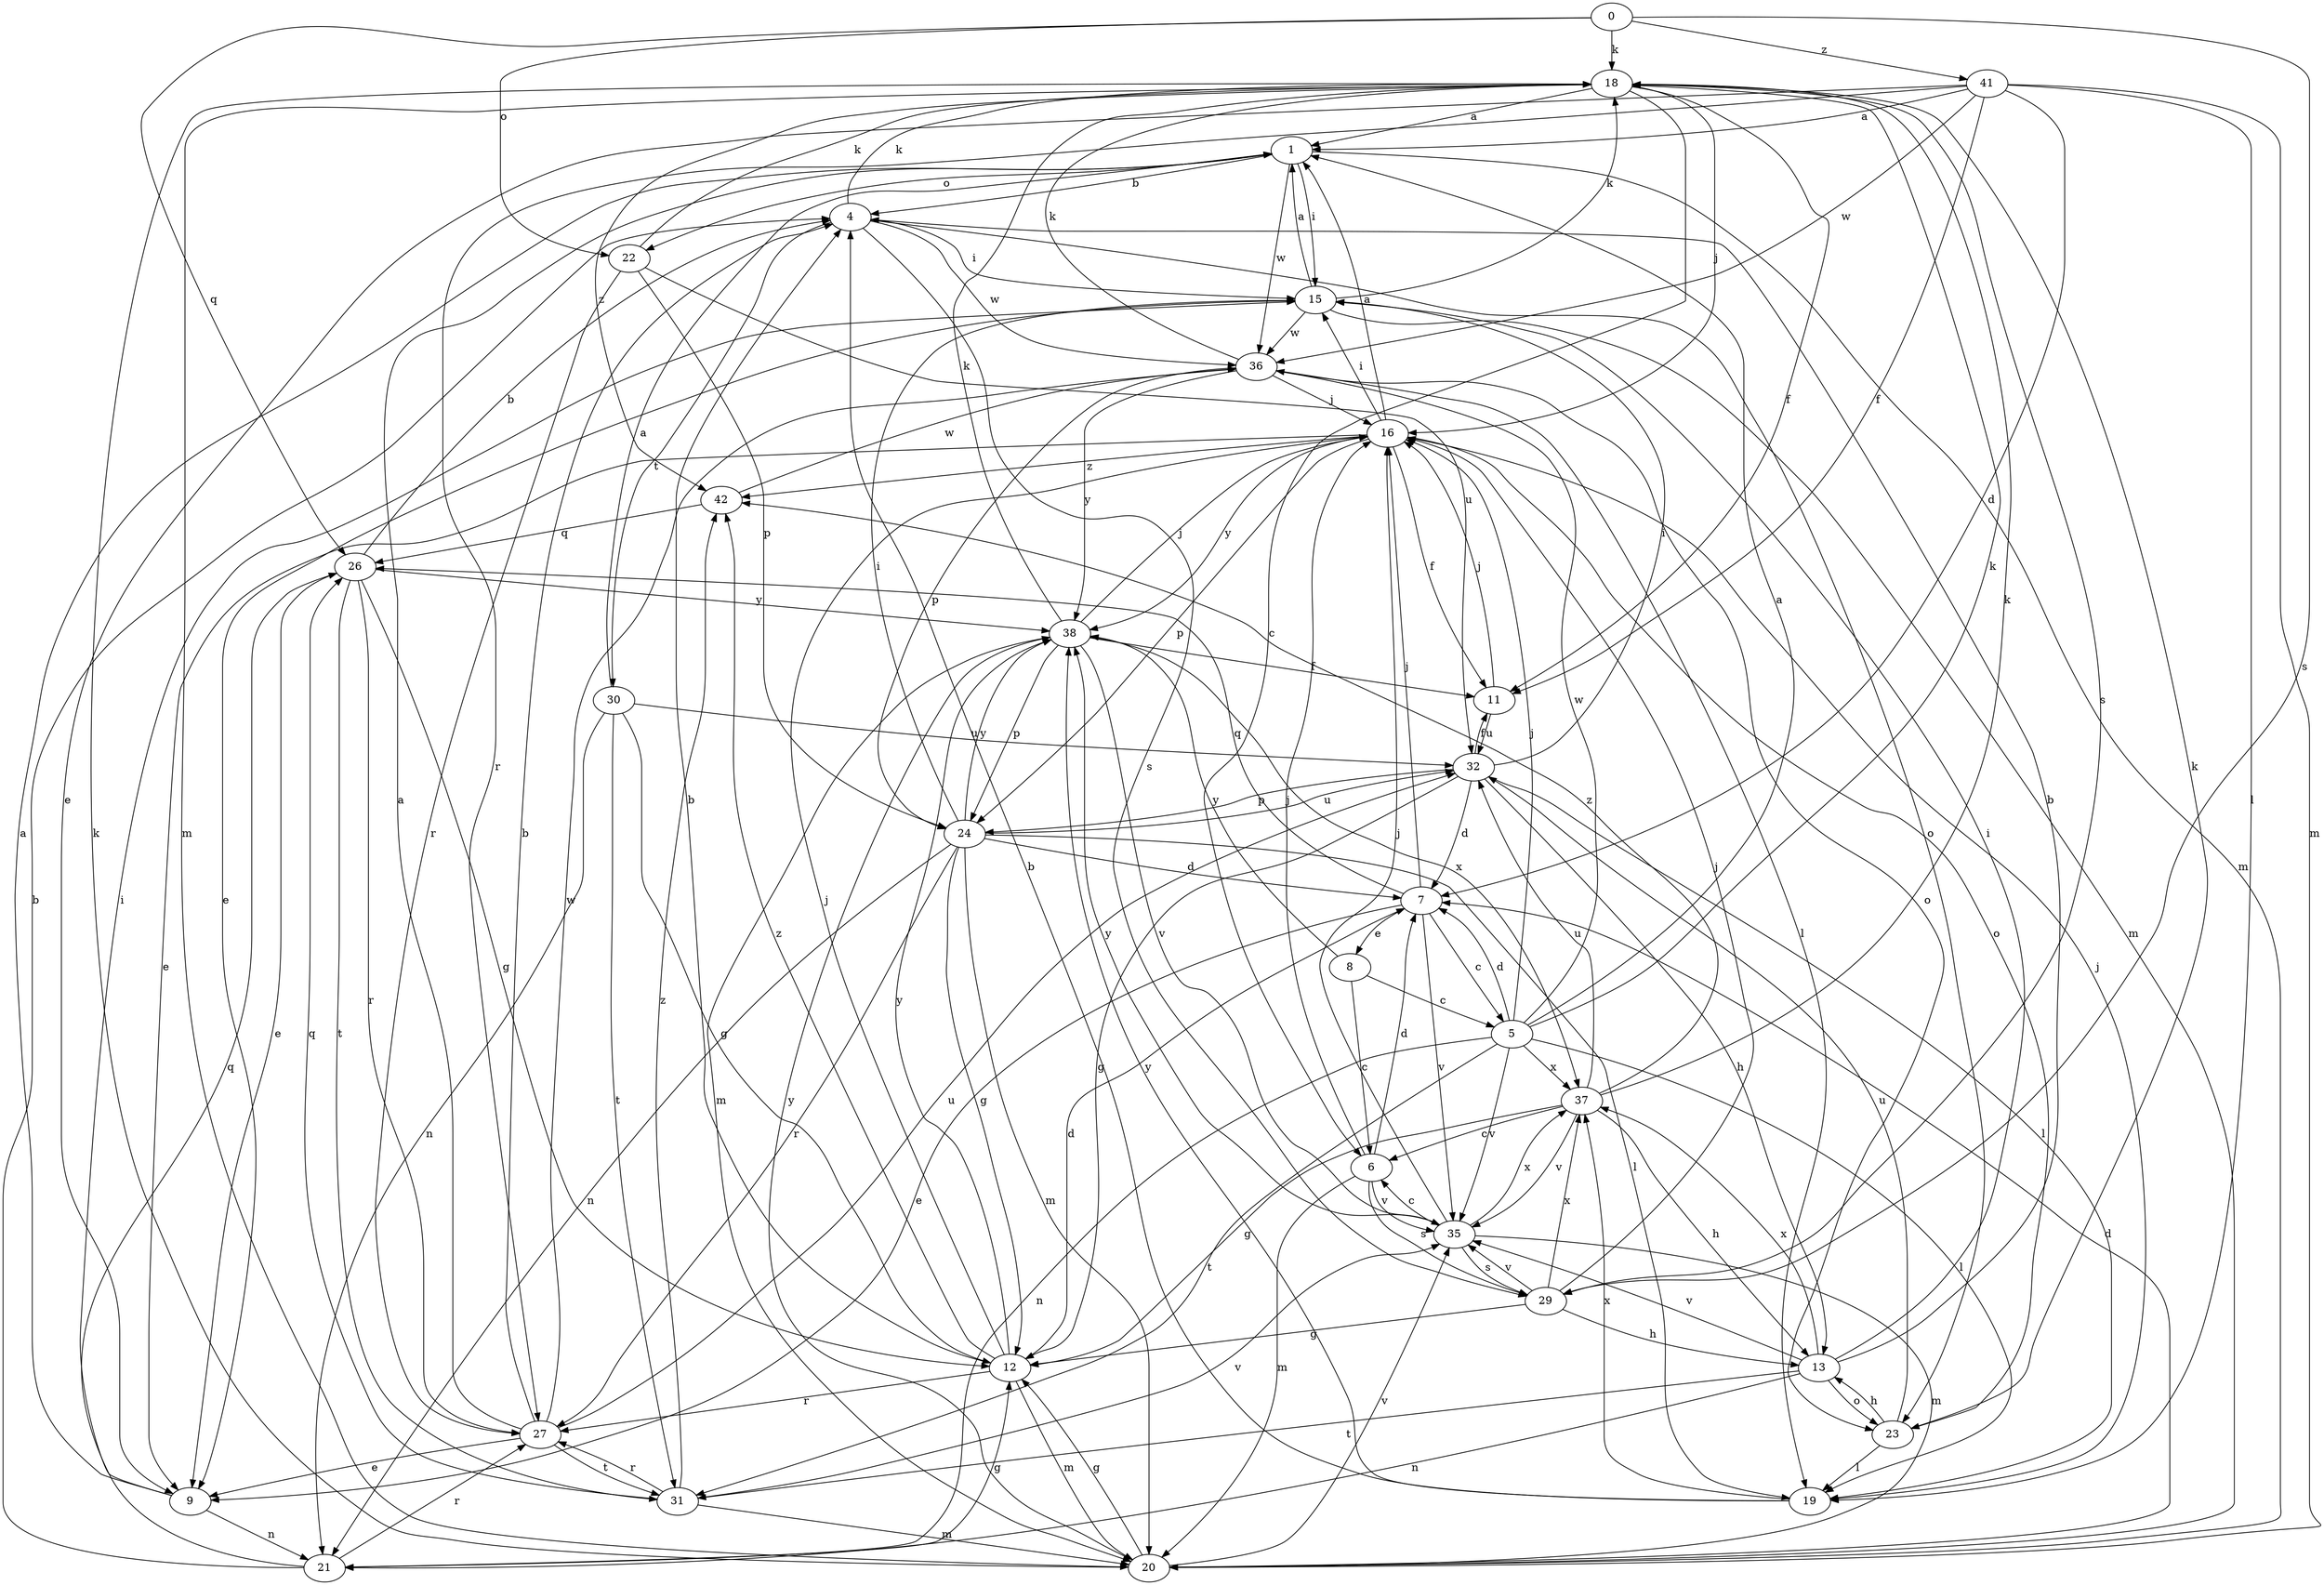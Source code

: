 strict digraph  {
0;
1;
4;
5;
6;
7;
8;
9;
11;
12;
13;
15;
16;
18;
19;
20;
21;
22;
23;
24;
26;
27;
29;
30;
31;
32;
35;
36;
37;
38;
41;
42;
0 -> 18  [label=k];
0 -> 22  [label=o];
0 -> 26  [label=q];
0 -> 29  [label=s];
0 -> 41  [label=z];
1 -> 4  [label=b];
1 -> 15  [label=i];
1 -> 20  [label=m];
1 -> 22  [label=o];
1 -> 36  [label=w];
4 -> 15  [label=i];
4 -> 18  [label=k];
4 -> 23  [label=o];
4 -> 29  [label=s];
4 -> 30  [label=t];
4 -> 36  [label=w];
5 -> 1  [label=a];
5 -> 7  [label=d];
5 -> 16  [label=j];
5 -> 18  [label=k];
5 -> 19  [label=l];
5 -> 21  [label=n];
5 -> 31  [label=t];
5 -> 35  [label=v];
5 -> 36  [label=w];
5 -> 37  [label=x];
6 -> 7  [label=d];
6 -> 16  [label=j];
6 -> 20  [label=m];
6 -> 29  [label=s];
6 -> 35  [label=v];
7 -> 5  [label=c];
7 -> 8  [label=e];
7 -> 9  [label=e];
7 -> 16  [label=j];
7 -> 26  [label=q];
7 -> 35  [label=v];
8 -> 5  [label=c];
8 -> 6  [label=c];
8 -> 38  [label=y];
9 -> 1  [label=a];
9 -> 15  [label=i];
9 -> 21  [label=n];
11 -> 16  [label=j];
11 -> 32  [label=u];
12 -> 4  [label=b];
12 -> 7  [label=d];
12 -> 16  [label=j];
12 -> 20  [label=m];
12 -> 27  [label=r];
12 -> 38  [label=y];
12 -> 42  [label=z];
13 -> 4  [label=b];
13 -> 15  [label=i];
13 -> 21  [label=n];
13 -> 23  [label=o];
13 -> 31  [label=t];
13 -> 35  [label=v];
13 -> 37  [label=x];
15 -> 1  [label=a];
15 -> 9  [label=e];
15 -> 18  [label=k];
15 -> 20  [label=m];
15 -> 36  [label=w];
16 -> 1  [label=a];
16 -> 9  [label=e];
16 -> 11  [label=f];
16 -> 15  [label=i];
16 -> 23  [label=o];
16 -> 24  [label=p];
16 -> 38  [label=y];
16 -> 42  [label=z];
18 -> 1  [label=a];
18 -> 6  [label=c];
18 -> 11  [label=f];
18 -> 16  [label=j];
18 -> 20  [label=m];
18 -> 29  [label=s];
18 -> 42  [label=z];
19 -> 4  [label=b];
19 -> 16  [label=j];
19 -> 37  [label=x];
19 -> 38  [label=y];
20 -> 7  [label=d];
20 -> 12  [label=g];
20 -> 18  [label=k];
20 -> 35  [label=v];
20 -> 38  [label=y];
21 -> 4  [label=b];
21 -> 12  [label=g];
21 -> 26  [label=q];
21 -> 27  [label=r];
22 -> 18  [label=k];
22 -> 24  [label=p];
22 -> 27  [label=r];
22 -> 32  [label=u];
23 -> 13  [label=h];
23 -> 18  [label=k];
23 -> 19  [label=l];
23 -> 32  [label=u];
24 -> 7  [label=d];
24 -> 12  [label=g];
24 -> 15  [label=i];
24 -> 19  [label=l];
24 -> 20  [label=m];
24 -> 21  [label=n];
24 -> 27  [label=r];
24 -> 32  [label=u];
24 -> 38  [label=y];
26 -> 4  [label=b];
26 -> 9  [label=e];
26 -> 12  [label=g];
26 -> 27  [label=r];
26 -> 31  [label=t];
26 -> 38  [label=y];
27 -> 1  [label=a];
27 -> 4  [label=b];
27 -> 9  [label=e];
27 -> 31  [label=t];
27 -> 32  [label=u];
27 -> 36  [label=w];
29 -> 12  [label=g];
29 -> 13  [label=h];
29 -> 16  [label=j];
29 -> 35  [label=v];
29 -> 37  [label=x];
30 -> 1  [label=a];
30 -> 12  [label=g];
30 -> 21  [label=n];
30 -> 31  [label=t];
30 -> 32  [label=u];
31 -> 20  [label=m];
31 -> 26  [label=q];
31 -> 27  [label=r];
31 -> 35  [label=v];
31 -> 42  [label=z];
32 -> 7  [label=d];
32 -> 11  [label=f];
32 -> 12  [label=g];
32 -> 13  [label=h];
32 -> 15  [label=i];
32 -> 19  [label=l];
32 -> 24  [label=p];
35 -> 6  [label=c];
35 -> 16  [label=j];
35 -> 20  [label=m];
35 -> 29  [label=s];
35 -> 37  [label=x];
35 -> 38  [label=y];
36 -> 16  [label=j];
36 -> 18  [label=k];
36 -> 19  [label=l];
36 -> 23  [label=o];
36 -> 24  [label=p];
36 -> 38  [label=y];
37 -> 6  [label=c];
37 -> 12  [label=g];
37 -> 13  [label=h];
37 -> 18  [label=k];
37 -> 32  [label=u];
37 -> 35  [label=v];
37 -> 42  [label=z];
38 -> 11  [label=f];
38 -> 16  [label=j];
38 -> 18  [label=k];
38 -> 20  [label=m];
38 -> 24  [label=p];
38 -> 35  [label=v];
38 -> 37  [label=x];
41 -> 1  [label=a];
41 -> 7  [label=d];
41 -> 9  [label=e];
41 -> 11  [label=f];
41 -> 19  [label=l];
41 -> 20  [label=m];
41 -> 27  [label=r];
41 -> 36  [label=w];
42 -> 26  [label=q];
42 -> 36  [label=w];
}
